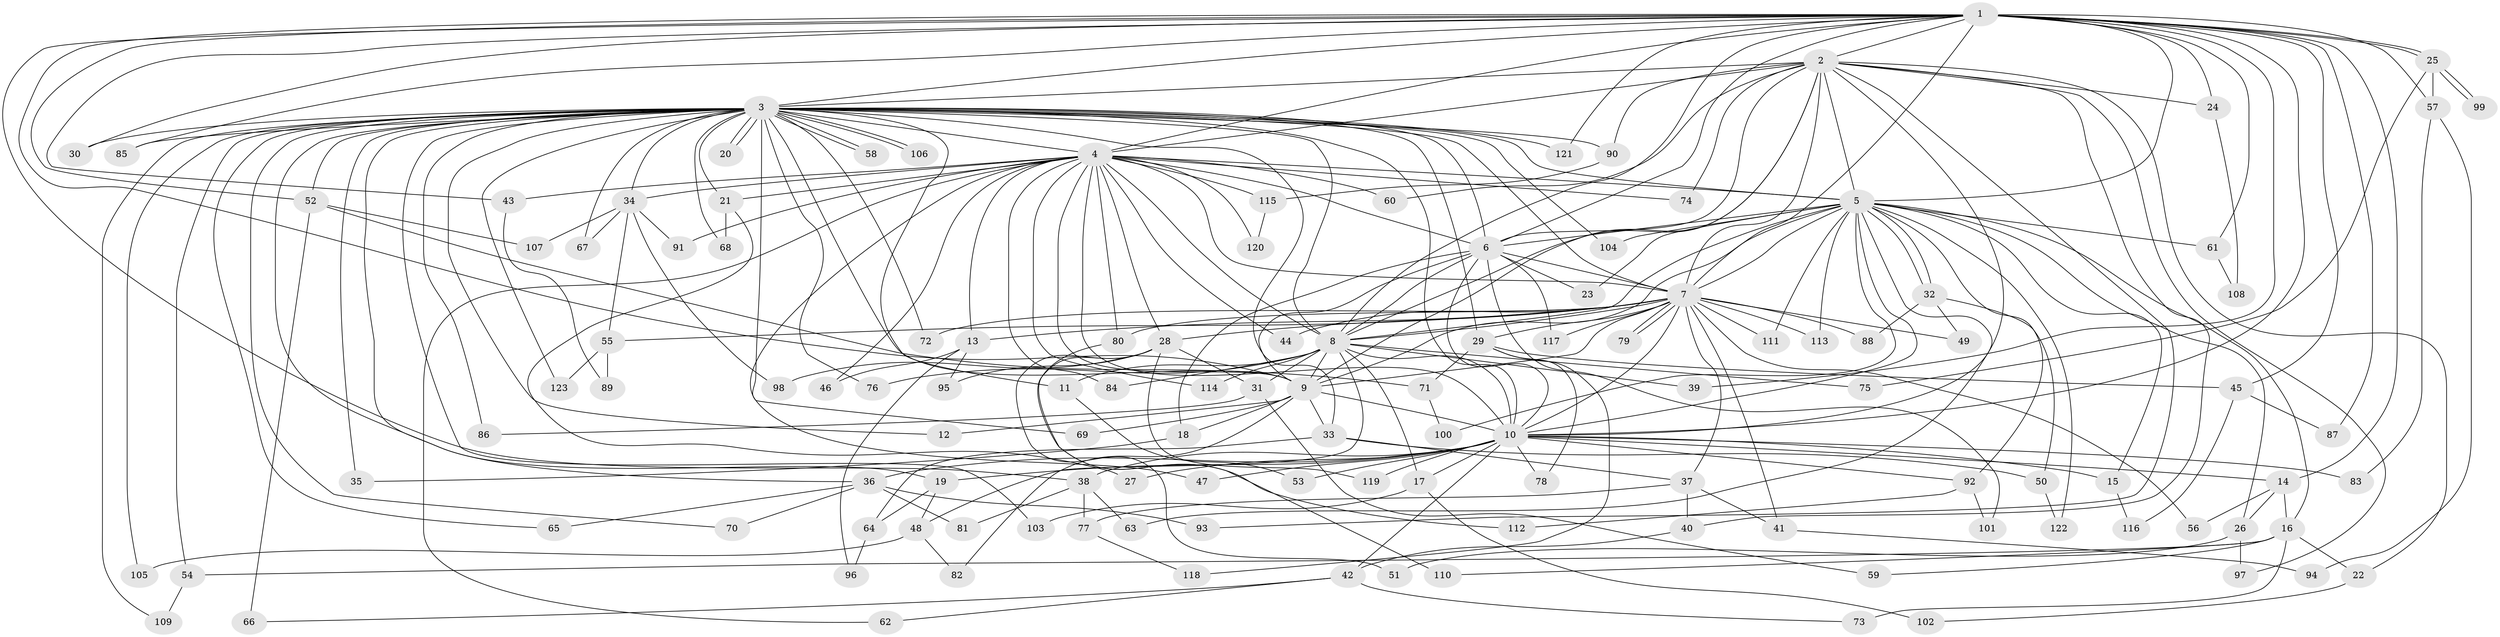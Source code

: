 // Generated by graph-tools (version 1.1) at 2025/25/03/09/25 03:25:49]
// undirected, 123 vertices, 271 edges
graph export_dot {
graph [start="1"]
  node [color=gray90,style=filled];
  1;
  2;
  3;
  4;
  5;
  6;
  7;
  8;
  9;
  10;
  11;
  12;
  13;
  14;
  15;
  16;
  17;
  18;
  19;
  20;
  21;
  22;
  23;
  24;
  25;
  26;
  27;
  28;
  29;
  30;
  31;
  32;
  33;
  34;
  35;
  36;
  37;
  38;
  39;
  40;
  41;
  42;
  43;
  44;
  45;
  46;
  47;
  48;
  49;
  50;
  51;
  52;
  53;
  54;
  55;
  56;
  57;
  58;
  59;
  60;
  61;
  62;
  63;
  64;
  65;
  66;
  67;
  68;
  69;
  70;
  71;
  72;
  73;
  74;
  75;
  76;
  77;
  78;
  79;
  80;
  81;
  82;
  83;
  84;
  85;
  86;
  87;
  88;
  89;
  90;
  91;
  92;
  93;
  94;
  95;
  96;
  97;
  98;
  99;
  100;
  101;
  102;
  103;
  104;
  105;
  106;
  107;
  108;
  109;
  110;
  111;
  112;
  113;
  114;
  115;
  116;
  117;
  118;
  119;
  120;
  121;
  122;
  123;
  1 -- 2;
  1 -- 3;
  1 -- 4;
  1 -- 5;
  1 -- 6;
  1 -- 7;
  1 -- 8;
  1 -- 9;
  1 -- 10;
  1 -- 14;
  1 -- 24;
  1 -- 25;
  1 -- 25;
  1 -- 30;
  1 -- 38;
  1 -- 39;
  1 -- 43;
  1 -- 45;
  1 -- 52;
  1 -- 57;
  1 -- 61;
  1 -- 85;
  1 -- 87;
  1 -- 121;
  2 -- 3;
  2 -- 4;
  2 -- 5;
  2 -- 6;
  2 -- 7;
  2 -- 8;
  2 -- 9;
  2 -- 10;
  2 -- 22;
  2 -- 24;
  2 -- 40;
  2 -- 60;
  2 -- 74;
  2 -- 90;
  2 -- 93;
  2 -- 97;
  3 -- 4;
  3 -- 5;
  3 -- 6;
  3 -- 7;
  3 -- 8;
  3 -- 9;
  3 -- 10;
  3 -- 11;
  3 -- 12;
  3 -- 19;
  3 -- 20;
  3 -- 20;
  3 -- 21;
  3 -- 29;
  3 -- 30;
  3 -- 33;
  3 -- 34;
  3 -- 35;
  3 -- 36;
  3 -- 52;
  3 -- 54;
  3 -- 58;
  3 -- 58;
  3 -- 65;
  3 -- 67;
  3 -- 68;
  3 -- 69;
  3 -- 70;
  3 -- 72;
  3 -- 76;
  3 -- 85;
  3 -- 86;
  3 -- 90;
  3 -- 103;
  3 -- 104;
  3 -- 105;
  3 -- 106;
  3 -- 106;
  3 -- 109;
  3 -- 121;
  3 -- 123;
  4 -- 5;
  4 -- 6;
  4 -- 7;
  4 -- 8;
  4 -- 9;
  4 -- 10;
  4 -- 13;
  4 -- 21;
  4 -- 28;
  4 -- 34;
  4 -- 43;
  4 -- 44;
  4 -- 46;
  4 -- 47;
  4 -- 60;
  4 -- 62;
  4 -- 74;
  4 -- 80;
  4 -- 84;
  4 -- 91;
  4 -- 114;
  4 -- 115;
  4 -- 120;
  5 -- 6;
  5 -- 7;
  5 -- 8;
  5 -- 9;
  5 -- 10;
  5 -- 15;
  5 -- 16;
  5 -- 23;
  5 -- 26;
  5 -- 32;
  5 -- 32;
  5 -- 61;
  5 -- 63;
  5 -- 92;
  5 -- 100;
  5 -- 104;
  5 -- 111;
  5 -- 113;
  5 -- 122;
  6 -- 7;
  6 -- 8;
  6 -- 9;
  6 -- 10;
  6 -- 18;
  6 -- 23;
  6 -- 101;
  6 -- 117;
  7 -- 8;
  7 -- 9;
  7 -- 10;
  7 -- 13;
  7 -- 28;
  7 -- 29;
  7 -- 37;
  7 -- 41;
  7 -- 44;
  7 -- 49;
  7 -- 55;
  7 -- 56;
  7 -- 72;
  7 -- 79;
  7 -- 79;
  7 -- 80;
  7 -- 88;
  7 -- 111;
  7 -- 113;
  7 -- 117;
  8 -- 9;
  8 -- 10;
  8 -- 11;
  8 -- 17;
  8 -- 31;
  8 -- 39;
  8 -- 48;
  8 -- 75;
  8 -- 76;
  8 -- 84;
  8 -- 114;
  9 -- 10;
  9 -- 12;
  9 -- 18;
  9 -- 33;
  9 -- 69;
  9 -- 82;
  10 -- 14;
  10 -- 15;
  10 -- 17;
  10 -- 19;
  10 -- 27;
  10 -- 36;
  10 -- 38;
  10 -- 42;
  10 -- 47;
  10 -- 53;
  10 -- 78;
  10 -- 83;
  10 -- 92;
  10 -- 119;
  11 -- 53;
  13 -- 46;
  13 -- 95;
  13 -- 96;
  14 -- 16;
  14 -- 26;
  14 -- 56;
  15 -- 116;
  16 -- 22;
  16 -- 54;
  16 -- 59;
  16 -- 73;
  16 -- 110;
  17 -- 102;
  17 -- 103;
  18 -- 35;
  19 -- 48;
  19 -- 64;
  21 -- 27;
  21 -- 68;
  22 -- 102;
  24 -- 108;
  25 -- 57;
  25 -- 75;
  25 -- 99;
  25 -- 99;
  26 -- 51;
  26 -- 97;
  28 -- 31;
  28 -- 51;
  28 -- 95;
  28 -- 98;
  28 -- 110;
  28 -- 119;
  29 -- 45;
  29 -- 71;
  29 -- 78;
  29 -- 118;
  31 -- 59;
  31 -- 86;
  32 -- 49;
  32 -- 50;
  32 -- 88;
  33 -- 37;
  33 -- 50;
  33 -- 64;
  34 -- 55;
  34 -- 67;
  34 -- 91;
  34 -- 98;
  34 -- 107;
  36 -- 65;
  36 -- 70;
  36 -- 81;
  36 -- 93;
  37 -- 40;
  37 -- 41;
  37 -- 77;
  38 -- 63;
  38 -- 77;
  38 -- 81;
  40 -- 42;
  41 -- 94;
  42 -- 62;
  42 -- 66;
  42 -- 73;
  43 -- 89;
  45 -- 87;
  45 -- 116;
  48 -- 82;
  48 -- 105;
  50 -- 122;
  52 -- 66;
  52 -- 71;
  52 -- 107;
  54 -- 109;
  55 -- 89;
  55 -- 123;
  57 -- 83;
  57 -- 94;
  61 -- 108;
  64 -- 96;
  71 -- 100;
  77 -- 118;
  80 -- 112;
  90 -- 115;
  92 -- 101;
  92 -- 112;
  115 -- 120;
}
